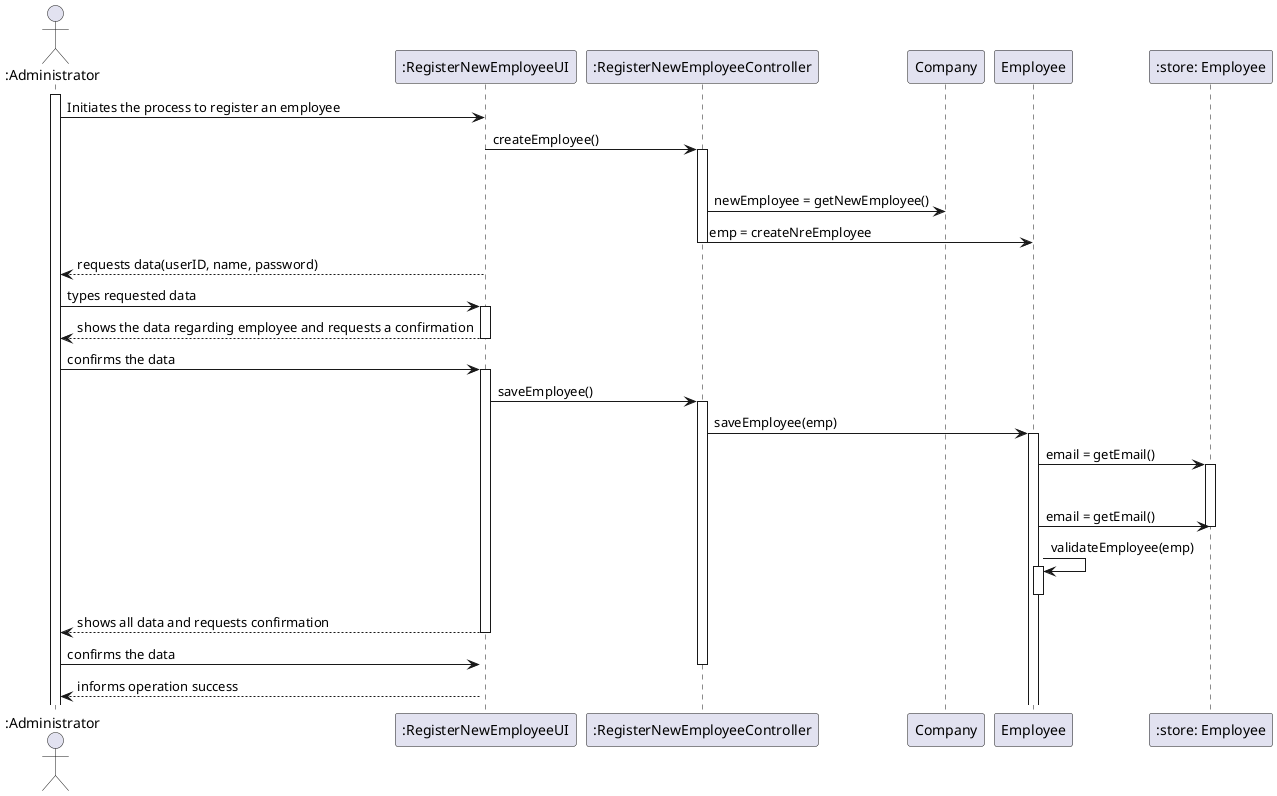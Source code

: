 @startuml
'https://plantuml.com/sequence-diagram



actor ":Administrator" as Administrator

participant ":RegisterNewEmployeeUI" as RegisterUI

participant ":RegisterNewEmployeeController" as controller
participant "Company" as company
participant "Employee" as emp
participant ":store: Employee" as store



activate Administrator
Administrator -> RegisterUI: Initiates the process to register an employee
RegisterUI -> controller: createEmployee()
activate controller


deactivate company

controller -> company : newEmployee = getNewEmployee()
controller -> emp : emp = createNreEmployee


deactivate controller



Administrator <-- RegisterUI : requests data(userID, name, password)

deactivate RegisterUI

Administrator -> RegisterUI: types requested data

activate RegisterUI

Administrator <-- RegisterUI: shows the data regarding employee and requests a confirmation
deactivate RegisterUI
Administrator -> RegisterUI: confirms the data
activate RegisterUI
RegisterUI -> controller: saveEmployee()
activate controller
controller -> emp : saveEmployee(emp)

activate emp

emp -> store : email = getEmail()
activate store
deactivate company



emp -> store : email = getEmail()


deactivate store

emp -> emp : validateEmployee(emp)
activate emp
deactivate emp
deactivate store
RegisterUI --> Administrator : shows all data and requests confirmation

deactivate RegisterUI
Administrator ->RegisterUI : confirms the data
deactivate controller
activate RegisterUI


RegisterUI --> Administrator : informs operation success

@enduml